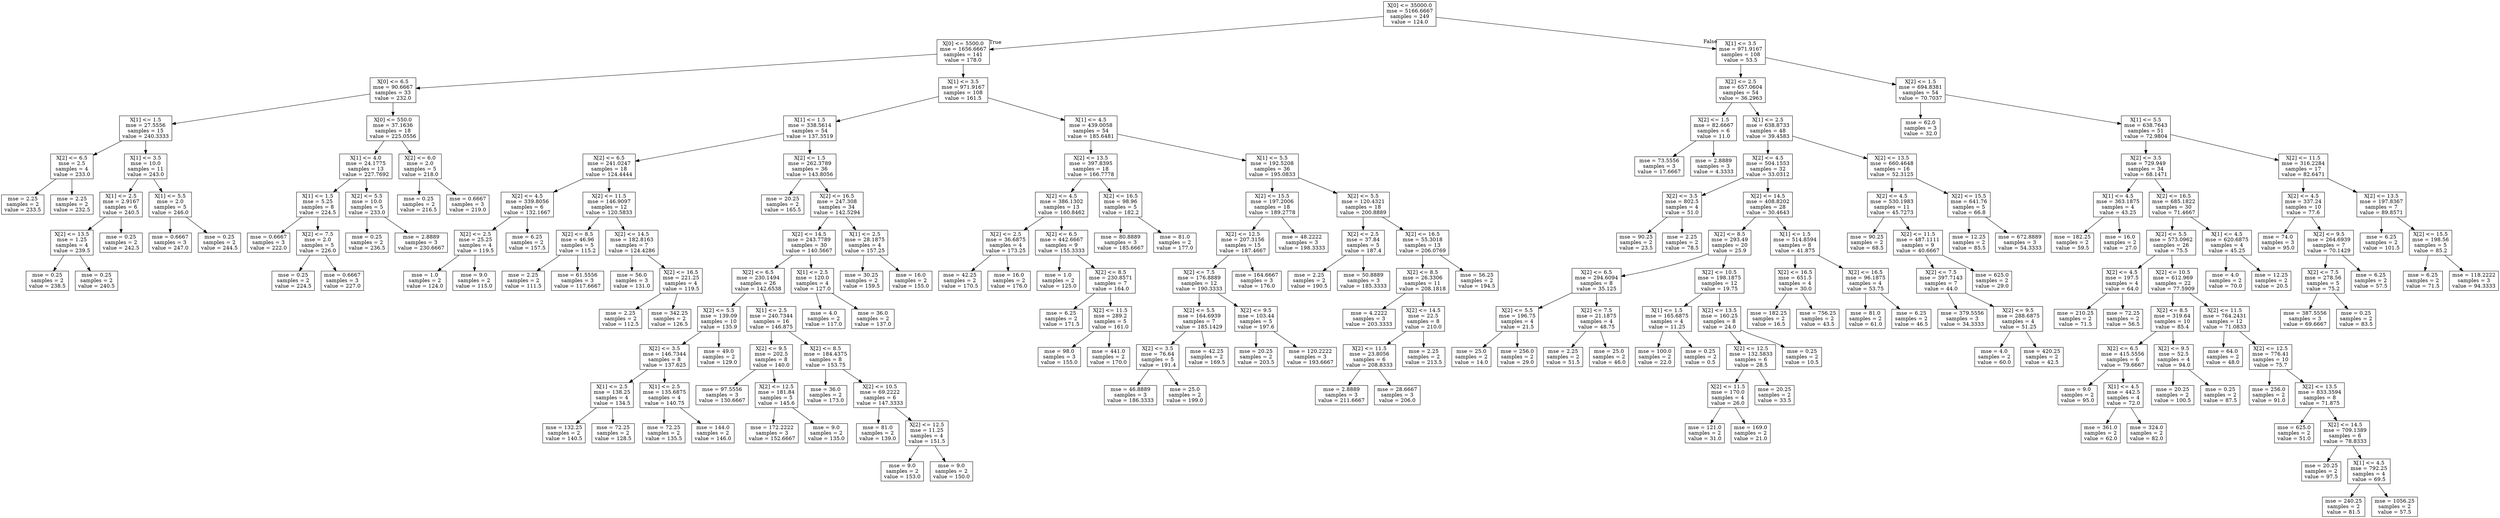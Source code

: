 digraph Tree {
node [shape=box] ;
0 [label="X[0] <= 35000.0\nmse = 5166.6667\nsamples = 249\nvalue = 124.0"] ;
1 [label="X[0] <= 5500.0\nmse = 1656.6667\nsamples = 141\nvalue = 178.0"] ;
0 -> 1 [labeldistance=2.5, labelangle=45, headlabel="True"] ;
2 [label="X[0] <= 6.5\nmse = 90.6667\nsamples = 33\nvalue = 232.0"] ;
1 -> 2 ;
3 [label="X[1] <= 1.5\nmse = 27.5556\nsamples = 15\nvalue = 240.3333"] ;
2 -> 3 ;
4 [label="X[2] <= 6.5\nmse = 2.5\nsamples = 4\nvalue = 233.0"] ;
3 -> 4 ;
5 [label="mse = 2.25\nsamples = 2\nvalue = 233.5"] ;
4 -> 5 ;
6 [label="mse = 2.25\nsamples = 2\nvalue = 232.5"] ;
4 -> 6 ;
7 [label="X[1] <= 3.5\nmse = 10.0\nsamples = 11\nvalue = 243.0"] ;
3 -> 7 ;
8 [label="X[1] <= 2.5\nmse = 2.9167\nsamples = 6\nvalue = 240.5"] ;
7 -> 8 ;
9 [label="X[2] <= 13.5\nmse = 1.25\nsamples = 4\nvalue = 239.5"] ;
8 -> 9 ;
10 [label="mse = 0.25\nsamples = 2\nvalue = 238.5"] ;
9 -> 10 ;
11 [label="mse = 0.25\nsamples = 2\nvalue = 240.5"] ;
9 -> 11 ;
12 [label="mse = 0.25\nsamples = 2\nvalue = 242.5"] ;
8 -> 12 ;
13 [label="X[1] <= 5.5\nmse = 2.0\nsamples = 5\nvalue = 246.0"] ;
7 -> 13 ;
14 [label="mse = 0.6667\nsamples = 3\nvalue = 247.0"] ;
13 -> 14 ;
15 [label="mse = 0.25\nsamples = 2\nvalue = 244.5"] ;
13 -> 15 ;
16 [label="X[0] <= 550.0\nmse = 37.1636\nsamples = 18\nvalue = 225.0556"] ;
2 -> 16 ;
17 [label="X[1] <= 4.0\nmse = 24.1775\nsamples = 13\nvalue = 227.7692"] ;
16 -> 17 ;
18 [label="X[1] <= 1.5\nmse = 5.25\nsamples = 8\nvalue = 224.5"] ;
17 -> 18 ;
19 [label="mse = 0.6667\nsamples = 3\nvalue = 222.0"] ;
18 -> 19 ;
20 [label="X[2] <= 7.5\nmse = 2.0\nsamples = 5\nvalue = 226.0"] ;
18 -> 20 ;
21 [label="mse = 0.25\nsamples = 2\nvalue = 224.5"] ;
20 -> 21 ;
22 [label="mse = 0.6667\nsamples = 3\nvalue = 227.0"] ;
20 -> 22 ;
23 [label="X[2] <= 5.5\nmse = 10.0\nsamples = 5\nvalue = 233.0"] ;
17 -> 23 ;
24 [label="mse = 0.25\nsamples = 2\nvalue = 236.5"] ;
23 -> 24 ;
25 [label="mse = 2.8889\nsamples = 3\nvalue = 230.6667"] ;
23 -> 25 ;
26 [label="X[2] <= 6.0\nmse = 2.0\nsamples = 5\nvalue = 218.0"] ;
16 -> 26 ;
27 [label="mse = 0.25\nsamples = 2\nvalue = 216.5"] ;
26 -> 27 ;
28 [label="mse = 0.6667\nsamples = 3\nvalue = 219.0"] ;
26 -> 28 ;
29 [label="X[1] <= 3.5\nmse = 971.9167\nsamples = 108\nvalue = 161.5"] ;
1 -> 29 ;
30 [label="X[1] <= 1.5\nmse = 338.5614\nsamples = 54\nvalue = 137.3519"] ;
29 -> 30 ;
31 [label="X[2] <= 6.5\nmse = 241.0247\nsamples = 18\nvalue = 124.4444"] ;
30 -> 31 ;
32 [label="X[2] <= 4.5\nmse = 339.8056\nsamples = 6\nvalue = 132.1667"] ;
31 -> 32 ;
33 [label="X[2] <= 2.5\nmse = 25.25\nsamples = 4\nvalue = 119.5"] ;
32 -> 33 ;
34 [label="mse = 1.0\nsamples = 2\nvalue = 124.0"] ;
33 -> 34 ;
35 [label="mse = 9.0\nsamples = 2\nvalue = 115.0"] ;
33 -> 35 ;
36 [label="mse = 6.25\nsamples = 2\nvalue = 157.5"] ;
32 -> 36 ;
37 [label="X[2] <= 11.5\nmse = 146.9097\nsamples = 12\nvalue = 120.5833"] ;
31 -> 37 ;
38 [label="X[2] <= 8.5\nmse = 46.96\nsamples = 5\nvalue = 115.2"] ;
37 -> 38 ;
39 [label="mse = 2.25\nsamples = 2\nvalue = 111.5"] ;
38 -> 39 ;
40 [label="mse = 61.5556\nsamples = 3\nvalue = 117.6667"] ;
38 -> 40 ;
41 [label="X[2] <= 14.5\nmse = 182.8163\nsamples = 7\nvalue = 124.4286"] ;
37 -> 41 ;
42 [label="mse = 56.0\nsamples = 3\nvalue = 131.0"] ;
41 -> 42 ;
43 [label="X[2] <= 16.5\nmse = 221.25\nsamples = 4\nvalue = 119.5"] ;
41 -> 43 ;
44 [label="mse = 2.25\nsamples = 2\nvalue = 112.5"] ;
43 -> 44 ;
45 [label="mse = 342.25\nsamples = 2\nvalue = 126.5"] ;
43 -> 45 ;
46 [label="X[2] <= 1.5\nmse = 262.3789\nsamples = 36\nvalue = 143.8056"] ;
30 -> 46 ;
47 [label="mse = 20.25\nsamples = 2\nvalue = 165.5"] ;
46 -> 47 ;
48 [label="X[2] <= 16.5\nmse = 247.308\nsamples = 34\nvalue = 142.5294"] ;
46 -> 48 ;
49 [label="X[2] <= 14.5\nmse = 243.7789\nsamples = 30\nvalue = 140.5667"] ;
48 -> 49 ;
50 [label="X[2] <= 6.5\nmse = 230.1494\nsamples = 26\nvalue = 142.6538"] ;
49 -> 50 ;
51 [label="X[2] <= 5.5\nmse = 139.09\nsamples = 10\nvalue = 135.9"] ;
50 -> 51 ;
52 [label="X[2] <= 3.5\nmse = 146.7344\nsamples = 8\nvalue = 137.625"] ;
51 -> 52 ;
53 [label="X[1] <= 2.5\nmse = 138.25\nsamples = 4\nvalue = 134.5"] ;
52 -> 53 ;
54 [label="mse = 132.25\nsamples = 2\nvalue = 140.5"] ;
53 -> 54 ;
55 [label="mse = 72.25\nsamples = 2\nvalue = 128.5"] ;
53 -> 55 ;
56 [label="X[1] <= 2.5\nmse = 135.6875\nsamples = 4\nvalue = 140.75"] ;
52 -> 56 ;
57 [label="mse = 72.25\nsamples = 2\nvalue = 135.5"] ;
56 -> 57 ;
58 [label="mse = 144.0\nsamples = 2\nvalue = 146.0"] ;
56 -> 58 ;
59 [label="mse = 49.0\nsamples = 2\nvalue = 129.0"] ;
51 -> 59 ;
60 [label="X[1] <= 2.5\nmse = 240.7344\nsamples = 16\nvalue = 146.875"] ;
50 -> 60 ;
61 [label="X[2] <= 9.5\nmse = 202.5\nsamples = 8\nvalue = 140.0"] ;
60 -> 61 ;
62 [label="mse = 97.5556\nsamples = 3\nvalue = 130.6667"] ;
61 -> 62 ;
63 [label="X[2] <= 12.5\nmse = 181.84\nsamples = 5\nvalue = 145.6"] ;
61 -> 63 ;
64 [label="mse = 172.2222\nsamples = 3\nvalue = 152.6667"] ;
63 -> 64 ;
65 [label="mse = 9.0\nsamples = 2\nvalue = 135.0"] ;
63 -> 65 ;
66 [label="X[2] <= 8.5\nmse = 184.4375\nsamples = 8\nvalue = 153.75"] ;
60 -> 66 ;
67 [label="mse = 36.0\nsamples = 2\nvalue = 173.0"] ;
66 -> 67 ;
68 [label="X[2] <= 10.5\nmse = 69.2222\nsamples = 6\nvalue = 147.3333"] ;
66 -> 68 ;
69 [label="mse = 81.0\nsamples = 2\nvalue = 139.0"] ;
68 -> 69 ;
70 [label="X[2] <= 12.5\nmse = 11.25\nsamples = 4\nvalue = 151.5"] ;
68 -> 70 ;
71 [label="mse = 9.0\nsamples = 2\nvalue = 153.0"] ;
70 -> 71 ;
72 [label="mse = 9.0\nsamples = 2\nvalue = 150.0"] ;
70 -> 72 ;
73 [label="X[1] <= 2.5\nmse = 120.0\nsamples = 4\nvalue = 127.0"] ;
49 -> 73 ;
74 [label="mse = 4.0\nsamples = 2\nvalue = 117.0"] ;
73 -> 74 ;
75 [label="mse = 36.0\nsamples = 2\nvalue = 137.0"] ;
73 -> 75 ;
76 [label="X[1] <= 2.5\nmse = 28.1875\nsamples = 4\nvalue = 157.25"] ;
48 -> 76 ;
77 [label="mse = 30.25\nsamples = 2\nvalue = 159.5"] ;
76 -> 77 ;
78 [label="mse = 16.0\nsamples = 2\nvalue = 155.0"] ;
76 -> 78 ;
79 [label="X[1] <= 4.5\nmse = 439.0058\nsamples = 54\nvalue = 185.6481"] ;
29 -> 79 ;
80 [label="X[2] <= 13.5\nmse = 397.8395\nsamples = 18\nvalue = 166.7778"] ;
79 -> 80 ;
81 [label="X[2] <= 4.5\nmse = 386.1302\nsamples = 13\nvalue = 160.8462"] ;
80 -> 81 ;
82 [label="X[2] <= 2.5\nmse = 36.6875\nsamples = 4\nvalue = 173.25"] ;
81 -> 82 ;
83 [label="mse = 42.25\nsamples = 2\nvalue = 170.5"] ;
82 -> 83 ;
84 [label="mse = 16.0\nsamples = 2\nvalue = 176.0"] ;
82 -> 84 ;
85 [label="X[2] <= 6.5\nmse = 442.6667\nsamples = 9\nvalue = 155.3333"] ;
81 -> 85 ;
86 [label="mse = 1.0\nsamples = 2\nvalue = 125.0"] ;
85 -> 86 ;
87 [label="X[2] <= 8.5\nmse = 230.8571\nsamples = 7\nvalue = 164.0"] ;
85 -> 87 ;
88 [label="mse = 6.25\nsamples = 2\nvalue = 171.5"] ;
87 -> 88 ;
89 [label="X[2] <= 11.5\nmse = 289.2\nsamples = 5\nvalue = 161.0"] ;
87 -> 89 ;
90 [label="mse = 98.0\nsamples = 3\nvalue = 155.0"] ;
89 -> 90 ;
91 [label="mse = 441.0\nsamples = 2\nvalue = 170.0"] ;
89 -> 91 ;
92 [label="X[2] <= 16.5\nmse = 98.96\nsamples = 5\nvalue = 182.2"] ;
80 -> 92 ;
93 [label="mse = 80.8889\nsamples = 3\nvalue = 185.6667"] ;
92 -> 93 ;
94 [label="mse = 81.0\nsamples = 2\nvalue = 177.0"] ;
92 -> 94 ;
95 [label="X[1] <= 5.5\nmse = 192.5208\nsamples = 36\nvalue = 195.0833"] ;
79 -> 95 ;
96 [label="X[2] <= 15.5\nmse = 197.2006\nsamples = 18\nvalue = 189.2778"] ;
95 -> 96 ;
97 [label="X[2] <= 12.5\nmse = 207.3156\nsamples = 15\nvalue = 187.4667"] ;
96 -> 97 ;
98 [label="X[2] <= 7.5\nmse = 176.8889\nsamples = 12\nvalue = 190.3333"] ;
97 -> 98 ;
99 [label="X[2] <= 5.5\nmse = 164.6939\nsamples = 7\nvalue = 185.1429"] ;
98 -> 99 ;
100 [label="X[2] <= 3.5\nmse = 76.64\nsamples = 5\nvalue = 191.4"] ;
99 -> 100 ;
101 [label="mse = 46.8889\nsamples = 3\nvalue = 186.3333"] ;
100 -> 101 ;
102 [label="mse = 25.0\nsamples = 2\nvalue = 199.0"] ;
100 -> 102 ;
103 [label="mse = 42.25\nsamples = 2\nvalue = 169.5"] ;
99 -> 103 ;
104 [label="X[2] <= 9.5\nmse = 103.44\nsamples = 5\nvalue = 197.6"] ;
98 -> 104 ;
105 [label="mse = 20.25\nsamples = 2\nvalue = 203.5"] ;
104 -> 105 ;
106 [label="mse = 120.2222\nsamples = 3\nvalue = 193.6667"] ;
104 -> 106 ;
107 [label="mse = 164.6667\nsamples = 3\nvalue = 176.0"] ;
97 -> 107 ;
108 [label="mse = 48.2222\nsamples = 3\nvalue = 198.3333"] ;
96 -> 108 ;
109 [label="X[2] <= 5.5\nmse = 120.4321\nsamples = 18\nvalue = 200.8889"] ;
95 -> 109 ;
110 [label="X[2] <= 2.5\nmse = 37.84\nsamples = 5\nvalue = 187.4"] ;
109 -> 110 ;
111 [label="mse = 2.25\nsamples = 2\nvalue = 190.5"] ;
110 -> 111 ;
112 [label="mse = 50.8889\nsamples = 3\nvalue = 185.3333"] ;
110 -> 112 ;
113 [label="X[2] <= 16.5\nmse = 55.3018\nsamples = 13\nvalue = 206.0769"] ;
109 -> 113 ;
114 [label="X[2] <= 8.5\nmse = 26.3306\nsamples = 11\nvalue = 208.1818"] ;
113 -> 114 ;
115 [label="mse = 4.2222\nsamples = 3\nvalue = 203.3333"] ;
114 -> 115 ;
116 [label="X[2] <= 14.5\nmse = 22.5\nsamples = 8\nvalue = 210.0"] ;
114 -> 116 ;
117 [label="X[2] <= 11.5\nmse = 23.8056\nsamples = 6\nvalue = 208.8333"] ;
116 -> 117 ;
118 [label="mse = 2.8889\nsamples = 3\nvalue = 211.6667"] ;
117 -> 118 ;
119 [label="mse = 28.6667\nsamples = 3\nvalue = 206.0"] ;
117 -> 119 ;
120 [label="mse = 2.25\nsamples = 2\nvalue = 213.5"] ;
116 -> 120 ;
121 [label="mse = 56.25\nsamples = 2\nvalue = 194.5"] ;
113 -> 121 ;
122 [label="X[1] <= 3.5\nmse = 971.9167\nsamples = 108\nvalue = 53.5"] ;
0 -> 122 [labeldistance=2.5, labelangle=-45, headlabel="False"] ;
123 [label="X[2] <= 2.5\nmse = 657.0604\nsamples = 54\nvalue = 36.2963"] ;
122 -> 123 ;
124 [label="X[2] <= 1.5\nmse = 82.6667\nsamples = 6\nvalue = 11.0"] ;
123 -> 124 ;
125 [label="mse = 73.5556\nsamples = 3\nvalue = 17.6667"] ;
124 -> 125 ;
126 [label="mse = 2.8889\nsamples = 3\nvalue = 4.3333"] ;
124 -> 126 ;
127 [label="X[1] <= 2.5\nmse = 638.8733\nsamples = 48\nvalue = 39.4583"] ;
123 -> 127 ;
128 [label="X[2] <= 4.5\nmse = 504.1553\nsamples = 32\nvalue = 33.0312"] ;
127 -> 128 ;
129 [label="X[2] <= 3.5\nmse = 802.5\nsamples = 4\nvalue = 51.0"] ;
128 -> 129 ;
130 [label="mse = 90.25\nsamples = 2\nvalue = 23.5"] ;
129 -> 130 ;
131 [label="mse = 2.25\nsamples = 2\nvalue = 78.5"] ;
129 -> 131 ;
132 [label="X[2] <= 14.5\nmse = 408.8202\nsamples = 28\nvalue = 30.4643"] ;
128 -> 132 ;
133 [label="X[2] <= 8.5\nmse = 293.49\nsamples = 20\nvalue = 25.9"] ;
132 -> 133 ;
134 [label="X[2] <= 6.5\nmse = 294.6094\nsamples = 8\nvalue = 35.125"] ;
133 -> 134 ;
135 [label="X[2] <= 5.5\nmse = 196.75\nsamples = 4\nvalue = 21.5"] ;
134 -> 135 ;
136 [label="mse = 25.0\nsamples = 2\nvalue = 14.0"] ;
135 -> 136 ;
137 [label="mse = 256.0\nsamples = 2\nvalue = 29.0"] ;
135 -> 137 ;
138 [label="X[2] <= 7.5\nmse = 21.1875\nsamples = 4\nvalue = 48.75"] ;
134 -> 138 ;
139 [label="mse = 2.25\nsamples = 2\nvalue = 51.5"] ;
138 -> 139 ;
140 [label="mse = 25.0\nsamples = 2\nvalue = 46.0"] ;
138 -> 140 ;
141 [label="X[2] <= 10.5\nmse = 198.1875\nsamples = 12\nvalue = 19.75"] ;
133 -> 141 ;
142 [label="X[1] <= 1.5\nmse = 165.6875\nsamples = 4\nvalue = 11.25"] ;
141 -> 142 ;
143 [label="mse = 100.0\nsamples = 2\nvalue = 22.0"] ;
142 -> 143 ;
144 [label="mse = 0.25\nsamples = 2\nvalue = 0.5"] ;
142 -> 144 ;
145 [label="X[2] <= 13.5\nmse = 160.25\nsamples = 8\nvalue = 24.0"] ;
141 -> 145 ;
146 [label="X[2] <= 12.5\nmse = 132.5833\nsamples = 6\nvalue = 28.5"] ;
145 -> 146 ;
147 [label="X[2] <= 11.5\nmse = 170.0\nsamples = 4\nvalue = 26.0"] ;
146 -> 147 ;
148 [label="mse = 121.0\nsamples = 2\nvalue = 31.0"] ;
147 -> 148 ;
149 [label="mse = 169.0\nsamples = 2\nvalue = 21.0"] ;
147 -> 149 ;
150 [label="mse = 20.25\nsamples = 2\nvalue = 33.5"] ;
146 -> 150 ;
151 [label="mse = 0.25\nsamples = 2\nvalue = 10.5"] ;
145 -> 151 ;
152 [label="X[1] <= 1.5\nmse = 514.8594\nsamples = 8\nvalue = 41.875"] ;
132 -> 152 ;
153 [label="X[2] <= 16.5\nmse = 651.5\nsamples = 4\nvalue = 30.0"] ;
152 -> 153 ;
154 [label="mse = 182.25\nsamples = 2\nvalue = 16.5"] ;
153 -> 154 ;
155 [label="mse = 756.25\nsamples = 2\nvalue = 43.5"] ;
153 -> 155 ;
156 [label="X[2] <= 16.5\nmse = 96.1875\nsamples = 4\nvalue = 53.75"] ;
152 -> 156 ;
157 [label="mse = 81.0\nsamples = 2\nvalue = 61.0"] ;
156 -> 157 ;
158 [label="mse = 6.25\nsamples = 2\nvalue = 46.5"] ;
156 -> 158 ;
159 [label="X[2] <= 13.5\nmse = 660.4648\nsamples = 16\nvalue = 52.3125"] ;
127 -> 159 ;
160 [label="X[2] <= 4.5\nmse = 530.1983\nsamples = 11\nvalue = 45.7273"] ;
159 -> 160 ;
161 [label="mse = 90.25\nsamples = 2\nvalue = 68.5"] ;
160 -> 161 ;
162 [label="X[2] <= 11.5\nmse = 487.1111\nsamples = 9\nvalue = 40.6667"] ;
160 -> 162 ;
163 [label="X[2] <= 7.5\nmse = 397.7143\nsamples = 7\nvalue = 44.0"] ;
162 -> 163 ;
164 [label="mse = 379.5556\nsamples = 3\nvalue = 34.3333"] ;
163 -> 164 ;
165 [label="X[2] <= 9.5\nmse = 288.6875\nsamples = 4\nvalue = 51.25"] ;
163 -> 165 ;
166 [label="mse = 4.0\nsamples = 2\nvalue = 60.0"] ;
165 -> 166 ;
167 [label="mse = 420.25\nsamples = 2\nvalue = 42.5"] ;
165 -> 167 ;
168 [label="mse = 625.0\nsamples = 2\nvalue = 29.0"] ;
162 -> 168 ;
169 [label="X[2] <= 15.5\nmse = 641.76\nsamples = 5\nvalue = 66.8"] ;
159 -> 169 ;
170 [label="mse = 12.25\nsamples = 2\nvalue = 85.5"] ;
169 -> 170 ;
171 [label="mse = 672.8889\nsamples = 3\nvalue = 54.3333"] ;
169 -> 171 ;
172 [label="X[2] <= 1.5\nmse = 694.8381\nsamples = 54\nvalue = 70.7037"] ;
122 -> 172 ;
173 [label="mse = 62.0\nsamples = 3\nvalue = 32.0"] ;
172 -> 173 ;
174 [label="X[1] <= 5.5\nmse = 638.7643\nsamples = 51\nvalue = 72.9804"] ;
172 -> 174 ;
175 [label="X[2] <= 3.5\nmse = 729.949\nsamples = 34\nvalue = 68.1471"] ;
174 -> 175 ;
176 [label="X[1] <= 4.5\nmse = 363.1875\nsamples = 4\nvalue = 43.25"] ;
175 -> 176 ;
177 [label="mse = 182.25\nsamples = 2\nvalue = 59.5"] ;
176 -> 177 ;
178 [label="mse = 16.0\nsamples = 2\nvalue = 27.0"] ;
176 -> 178 ;
179 [label="X[2] <= 16.5\nmse = 685.1822\nsamples = 30\nvalue = 71.4667"] ;
175 -> 179 ;
180 [label="X[2] <= 5.5\nmse = 573.0962\nsamples = 26\nvalue = 75.5"] ;
179 -> 180 ;
181 [label="X[2] <= 4.5\nmse = 197.5\nsamples = 4\nvalue = 64.0"] ;
180 -> 181 ;
182 [label="mse = 210.25\nsamples = 2\nvalue = 71.5"] ;
181 -> 182 ;
183 [label="mse = 72.25\nsamples = 2\nvalue = 56.5"] ;
181 -> 183 ;
184 [label="X[2] <= 10.5\nmse = 612.969\nsamples = 22\nvalue = 77.5909"] ;
180 -> 184 ;
185 [label="X[2] <= 8.5\nmse = 319.64\nsamples = 10\nvalue = 85.4"] ;
184 -> 185 ;
186 [label="X[2] <= 6.5\nmse = 415.5556\nsamples = 6\nvalue = 79.6667"] ;
185 -> 186 ;
187 [label="mse = 9.0\nsamples = 2\nvalue = 95.0"] ;
186 -> 187 ;
188 [label="X[1] <= 4.5\nmse = 442.5\nsamples = 4\nvalue = 72.0"] ;
186 -> 188 ;
189 [label="mse = 361.0\nsamples = 2\nvalue = 62.0"] ;
188 -> 189 ;
190 [label="mse = 324.0\nsamples = 2\nvalue = 82.0"] ;
188 -> 190 ;
191 [label="X[2] <= 9.5\nmse = 52.5\nsamples = 4\nvalue = 94.0"] ;
185 -> 191 ;
192 [label="mse = 20.25\nsamples = 2\nvalue = 100.5"] ;
191 -> 192 ;
193 [label="mse = 0.25\nsamples = 2\nvalue = 87.5"] ;
191 -> 193 ;
194 [label="X[2] <= 11.5\nmse = 764.2431\nsamples = 12\nvalue = 71.0833"] ;
184 -> 194 ;
195 [label="mse = 64.0\nsamples = 2\nvalue = 48.0"] ;
194 -> 195 ;
196 [label="X[2] <= 12.5\nmse = 776.41\nsamples = 10\nvalue = 75.7"] ;
194 -> 196 ;
197 [label="mse = 256.0\nsamples = 2\nvalue = 91.0"] ;
196 -> 197 ;
198 [label="X[2] <= 13.5\nmse = 833.3594\nsamples = 8\nvalue = 71.875"] ;
196 -> 198 ;
199 [label="mse = 625.0\nsamples = 2\nvalue = 51.0"] ;
198 -> 199 ;
200 [label="X[2] <= 14.5\nmse = 709.1389\nsamples = 6\nvalue = 78.8333"] ;
198 -> 200 ;
201 [label="mse = 20.25\nsamples = 2\nvalue = 97.5"] ;
200 -> 201 ;
202 [label="X[1] <= 4.5\nmse = 792.25\nsamples = 4\nvalue = 69.5"] ;
200 -> 202 ;
203 [label="mse = 240.25\nsamples = 2\nvalue = 81.5"] ;
202 -> 203 ;
204 [label="mse = 1056.25\nsamples = 2\nvalue = 57.5"] ;
202 -> 204 ;
205 [label="X[1] <= 4.5\nmse = 620.6875\nsamples = 4\nvalue = 45.25"] ;
179 -> 205 ;
206 [label="mse = 4.0\nsamples = 2\nvalue = 70.0"] ;
205 -> 206 ;
207 [label="mse = 12.25\nsamples = 2\nvalue = 20.5"] ;
205 -> 207 ;
208 [label="X[2] <= 11.5\nmse = 316.2284\nsamples = 17\nvalue = 82.6471"] ;
174 -> 208 ;
209 [label="X[2] <= 4.5\nmse = 337.24\nsamples = 10\nvalue = 77.6"] ;
208 -> 209 ;
210 [label="mse = 74.0\nsamples = 3\nvalue = 95.0"] ;
209 -> 210 ;
211 [label="X[2] <= 9.5\nmse = 264.6939\nsamples = 7\nvalue = 70.1429"] ;
209 -> 211 ;
212 [label="X[2] <= 7.5\nmse = 278.56\nsamples = 5\nvalue = 75.2"] ;
211 -> 212 ;
213 [label="mse = 387.5556\nsamples = 3\nvalue = 69.6667"] ;
212 -> 213 ;
214 [label="mse = 0.25\nsamples = 2\nvalue = 83.5"] ;
212 -> 214 ;
215 [label="mse = 6.25\nsamples = 2\nvalue = 57.5"] ;
211 -> 215 ;
216 [label="X[2] <= 13.5\nmse = 197.8367\nsamples = 7\nvalue = 89.8571"] ;
208 -> 216 ;
217 [label="mse = 6.25\nsamples = 2\nvalue = 101.5"] ;
216 -> 217 ;
218 [label="X[2] <= 15.5\nmse = 198.56\nsamples = 5\nvalue = 85.2"] ;
216 -> 218 ;
219 [label="mse = 6.25\nsamples = 2\nvalue = 71.5"] ;
218 -> 219 ;
220 [label="mse = 118.2222\nsamples = 3\nvalue = 94.3333"] ;
218 -> 220 ;
}